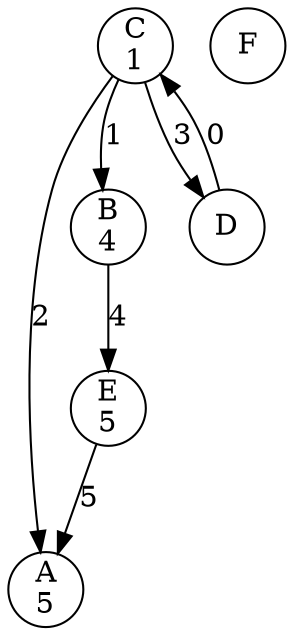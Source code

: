 digraph bank {
	 0 [label= "A\n5" , pos= "1,0!" , shape=circle, fixedsize=true, width=0.5 ]
	 1 [label= "B\n4" , pos= "0,1!" , shape=circle, fixedsize=true, width=0.5 ]
	 2 [label= "C\n1" , pos= "1,2!" , shape=circle, fixedsize=true, width=0.5 ]
	 3 [label= "D\n" , pos= "2,2!" , shape=circle, fixedsize=true, width=0.5 ]
	 4 [label= "E\n5" , pos= "3,1!" , shape=circle, fixedsize=true, width=0.5 ]
	 5 [label= "F\n" , pos= "2,0!" , shape=circle, fixedsize=true, width=0.5 ]
	 "1" -> "4" [label= "4" ]
	 "2" -> "1" [label= "1" ]
	 "2" -> "3" [label= "3" ]
	 "4" -> "0" [label= "5" ]
	 "2" -> "0" [label= "2" ]
	 "3" -> "2" [label= "0" ]
}
